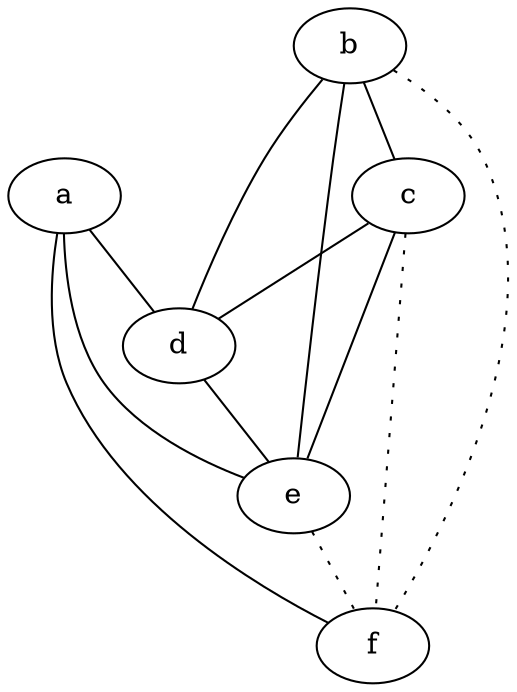 graph {
a -- d;
a -- e;
a -- f;
b -- c;
b -- d;
b -- e;
b -- f [style=dotted];
c -- d;
c -- e;
c -- f [style=dotted];
d -- e;
e -- f [style=dotted];
}
